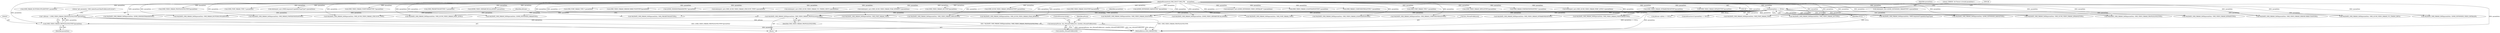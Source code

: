 digraph "0_Android_560ccdb509a7b86186fac0fce1b25bd9a3e6a6e8_5@pointer" {
"1000584" [label="(Call,* pParam = (OMX_VIDEO_PARAM_PROFILELEVELTYPE*)paramData)"];
"1000586" [label="(Call,(OMX_VIDEO_PARAM_PROFILELEVELTYPE*)paramData)"];
"1000580" [label="(Call,VALIDATE_OMX_PARAM_DATA(paramData, OMX_VIDEO_PARAM_PROFILELEVELTYPE))"];
"1000138" [label="(Call,paramData == NULL)"];
"1000109" [label="(MethodParameterIn,OMX_INOUT OMX_PTR     paramData)"];
"1000591" [label="(Call,memcpy(pParam, &m_sParamProfileLevel, sizeof(m_sParamProfileLevel)))"];
"1000586" [label="(Call,(OMX_VIDEO_PARAM_PROFILELEVELTYPE*)paramData)"];
"1000649" [label="(Call,VALIDATE_OMX_PARAM_DATA(paramData, OMX_PARAM_COMPONENTROLETYPE))"];
"1001134" [label="(Call,VALIDATE_OMX_PARAM_DATA(paramData, OMX_QCOM_VIDEO_PARAM_LTRCOUNT_TYPE))"];
"1001162" [label="(Call,reinterpret_cast<QOMX_EXTNINDEX_PARAMTYPE*>(paramData))"];
"1001166" [label="(Call,pParam->pData == NULL)"];
"1000620" [label="(Call,VALIDATE_OMX_PARAM_DATA(paramData, OMX_PORT_PARAM_TYPE))"];
"1000109" [label="(MethodParameterIn,OMX_INOUT OMX_PTR     paramData)"];
"1000595" [label="(Call,sizeof(m_sParamProfileLevel))"];
"1000714" [label="(Call,(OMX_PARAM_BUFFERSUPPLIERTYPE*) paramData)"];
"1000139" [label="(Identifier,paramData)"];
"1001291" [label="(Call,VALIDATE_OMX_PARAM_DATA(paramData, QOMX_VIDEO_HIERARCHICALLAYERS))"];
"1000544" [label="(Call,VALIDATE_OMX_PARAM_DATA(paramData, OMX_VIDEO_PARAM_PROFILELEVELTYPE))"];
"1000550" [label="(Call,(OMX_VIDEO_PARAM_PROFILELEVELTYPE*)paramData)"];
"1000926" [label="(Call,VALIDATE_OMX_PARAM_DATA(paramData, QOMX_INDEXEXTRADATATYPE))"];
"1000592" [label="(Identifier,pParam)"];
"1000305" [label="(Call,(OMX_PORT_PARAM_TYPE *) paramData)"];
"1000138" [label="(Call,paramData == NULL)"];
"1000873" [label="(Call,reinterpret_cast<OMXComponentCapabilityFlagsType*>(paramData))"];
"1000581" [label="(Identifier,paramData)"];
"1000584" [label="(Call,* pParam = (OMX_VIDEO_PARAM_PROFILELEVELTYPE*)paramData)"];
"1000708" [label="(Call,VALIDATE_OMX_PARAM_DATA(paramData, OMX_PARAM_BUFFERSUPPLIERTYPE))"];
"1000137" [label="(ControlStructure,if (paramData == NULL))"];
"1001444" [label="(MethodReturn,OMX_ERRORTYPE)"];
"1000580" [label="(Call,VALIDATE_OMX_PARAM_DATA(paramData, OMX_VIDEO_PARAM_PROFILELEVELTYPE))"];
"1000325" [label="(Call,(OMX_VIDEO_PARAM_PORTFORMATTYPE *)paramData)"];
"1001154" [label="(Call,VALIDATE_OMX_PARAM_DATA(paramData, QOMX_EXTNINDEX_PARAMTYPE))"];
"1001381" [label="(Call,VALIDATE_OMX_PARAM_DATA(paramData, OMX_QCOM_VIDEO_PARAM_PEAK_BITRATE))"];
"1000694" [label="(Call,(OMX_PRIORITYMGMTTYPE *) paramData)"];
"1001297" [label="(Call,(QOMX_VIDEO_HIERARCHICALLAYERS*) paramData)"];
"1000319" [label="(Call,VALIDATE_OMX_PARAM_DATA(paramData, OMX_VIDEO_PARAM_PORTFORMATTYPE))"];
"1000484" [label="(Call,VALIDATE_OMX_PARAM_DATA(paramData, OMX_VIDEO_PARAM_AVCTYPE))"];
"1000582" [label="(Identifier,OMX_VIDEO_PARAM_PROFILELEVELTYPE)"];
"1000780" [label="(Call,VALIDATE_OMX_PARAM_DATA(paramData, OMX_QCOM_VIDEO_PARAM_QPRANGETYPE))"];
"1000606" [label="(Call,(OMX_PORT_PARAM_TYPE *) paramData)"];
"1000806" [label="(Call,(OMX_VIDEO_PARAM_ERRORCORRECTIONTYPE*)paramData)"];
"1000934" [label="(Call,(QOMX_INDEXEXTRADATATYPE *)paramData)"];
"1001142" [label="(Call,reinterpret_cast<OMX_QCOM_VIDEO_PARAM_LTRCOUNT_TYPE*>(paramData))"];
"1001353" [label="(Call,reinterpret_cast<OMX_QCOM_VIDEO_PARAM_VUI_TIMING_INFO*>(paramData))"];
"1001388" [label="(Call,reinterpret_cast<OMX_QCOM_VIDEO_PARAM_PEAK_BITRATE*>(paramData))"];
"1000490" [label="(Call,(OMX_VIDEO_PARAM_AVCTYPE*)paramData)"];
"1001346" [label="(Call,VALIDATE_OMX_PARAM_DATA(paramData, OMX_QCOM_VIDEO_PARAM_VUI_TIMING_INFO))"];
"1000593" [label="(Call,&m_sParamProfileLevel)"];
"1000153" [label="(Call,VALIDATE_OMX_PARAM_DATA(paramData, OMX_PARAM_PORTDEFINITIONTYPE))"];
"1001311" [label="(Call,VALIDATE_OMX_PARAM_DATA(paramData, OMX_QCOM_VIDEO_PARAM_PERF_LEVEL))"];
"1000786" [label="(Call,(OMX_QCOM_VIDEO_PARAM_QPRANGETYPE*) paramData)"];
"1000688" [label="(Call,VALIDATE_OMX_PARAM_DATA(paramData, OMX_PRIORITYMGMTTYPE))"];
"1000470" [label="(Call,(OMX_VIDEO_PARAM_H263TYPE*)paramData)"];
"1000444" [label="(Call,VALIDATE_OMX_PARAM_DATA(paramData, OMX_VIDEO_PARAM_MPEG4TYPE))"];
"1001071" [label="(Call,(QOMX_EXTNINDEX_RANGETYPE *)paramData)"];
"1000464" [label="(Call,VALIDATE_OMX_PARAM_DATA(paramData, OMX_VIDEO_PARAM_H263TYPE))"];
"1000600" [label="(Call,VALIDATE_OMX_PARAM_DATA(paramData, OMX_PORT_PARAM_TYPE))"];
"1000299" [label="(Call,VALIDATE_OMX_PARAM_DATA(paramData, OMX_PORT_PARAM_TYPE))"];
"1000867" [label="(Call,VALIDATE_OMX_PARAM_DATA(paramData, OMXComponentCapabilityFlagsType))"];
"1001063" [label="(Call,VALIDATE_OMX_PARAM_DATA(paramData, QOMX_EXTNINDEX_RANGETYPE))"];
"1001422" [label="(Call,reinterpret_cast<QOMX_EXTNINDEX_VIDEO_INITIALQP *>(paramData))"];
"1000766" [label="(Call,(OMX_VIDEO_PARAM_QUANTIZATIONTYPE*) paramData)"];
"1000655" [label="(Call,(OMX_PARAM_COMPONENTROLETYPE *) paramData)"];
"1000408" [label="(Call,VALIDATE_OMX_PARAM_DATA(paramData, OMX_VIDEO_PARAM_BITRATETYPE))"];
"1000800" [label="(Call,VALIDATE_OMX_PARAM_DATA(paramData, OMX_VIDEO_PARAM_ERRORCORRECTIONTYPE))"];
"1000143" [label="(Literal,\"ERROR: Get Param in Invalid paramData\")"];
"1000579" [label="(Block,)"];
"1000626" [label="(Call,(OMX_PORT_PARAM_TYPE *) paramData)"];
"1000588" [label="(Identifier,paramData)"];
"1000140" [label="(Identifier,NULL)"];
"1001416" [label="(Call,VALIDATE_OMX_PARAM_DATA(paramData, QOMX_EXTNINDEX_VIDEO_INITIALQP))"];
"1000597" [label="(ControlStructure,break;)"];
"1000450" [label="(Call,(OMX_VIDEO_PARAM_MPEG4TYPE*)paramData)"];
"1000159" [label="(Call,(OMX_PARAM_PORTDEFINITIONTYPE *) paramData)"];
"1000591" [label="(Call,memcpy(pParam, &m_sParamProfileLevel, sizeof(m_sParamProfileLevel)))"];
"1000585" [label="(Identifier,pParam)"];
"1001318" [label="(Call,reinterpret_cast<OMX_QCOM_VIDEO_PARAM_PERF_LEVEL*>(paramData))"];
"1000835" [label="(Call,VALIDATE_OMX_PARAM_DATA(paramData, OMX_VIDEO_PARAM_INTRAREFRESHTYPE))"];
"1000590" [label="(Literal,\"get_parameter: OMX_IndexParamVideoProfileLevelCurrent\")"];
"1000760" [label="(Call,VALIDATE_OMX_PARAM_DATA(paramData, OMX_VIDEO_PARAM_QUANTIZATIONTYPE))"];
"1000841" [label="(Call,(OMX_VIDEO_PARAM_INTRAREFRESHTYPE*)paramData)"];
"1000414" [label="(Call,(OMX_VIDEO_PARAM_BITRATETYPE*)paramData)"];
"1000584" -> "1000579"  [label="AST: "];
"1000584" -> "1000586"  [label="CFG: "];
"1000585" -> "1000584"  [label="AST: "];
"1000586" -> "1000584"  [label="AST: "];
"1000590" -> "1000584"  [label="CFG: "];
"1000584" -> "1001444"  [label="DDG: (OMX_VIDEO_PARAM_PROFILELEVELTYPE*)paramData"];
"1000586" -> "1000584"  [label="DDG: paramData"];
"1000584" -> "1000591"  [label="DDG: pParam"];
"1000586" -> "1000588"  [label="CFG: "];
"1000587" -> "1000586"  [label="AST: "];
"1000588" -> "1000586"  [label="AST: "];
"1000586" -> "1001444"  [label="DDG: paramData"];
"1000580" -> "1000586"  [label="DDG: paramData"];
"1000109" -> "1000586"  [label="DDG: paramData"];
"1000580" -> "1000579"  [label="AST: "];
"1000580" -> "1000582"  [label="CFG: "];
"1000581" -> "1000580"  [label="AST: "];
"1000582" -> "1000580"  [label="AST: "];
"1000585" -> "1000580"  [label="CFG: "];
"1000580" -> "1001444"  [label="DDG: VALIDATE_OMX_PARAM_DATA(paramData, OMX_VIDEO_PARAM_PROFILELEVELTYPE)"];
"1000580" -> "1001444"  [label="DDG: OMX_VIDEO_PARAM_PROFILELEVELTYPE"];
"1000138" -> "1000580"  [label="DDG: paramData"];
"1000109" -> "1000580"  [label="DDG: paramData"];
"1000138" -> "1000137"  [label="AST: "];
"1000138" -> "1000140"  [label="CFG: "];
"1000139" -> "1000138"  [label="AST: "];
"1000140" -> "1000138"  [label="AST: "];
"1000143" -> "1000138"  [label="CFG: "];
"1000148" -> "1000138"  [label="CFG: "];
"1000138" -> "1001444"  [label="DDG: paramData"];
"1000138" -> "1001444"  [label="DDG: NULL"];
"1000138" -> "1001444"  [label="DDG: paramData == NULL"];
"1000109" -> "1000138"  [label="DDG: paramData"];
"1000138" -> "1000153"  [label="DDG: paramData"];
"1000138" -> "1000299"  [label="DDG: paramData"];
"1000138" -> "1000319"  [label="DDG: paramData"];
"1000138" -> "1000408"  [label="DDG: paramData"];
"1000138" -> "1000444"  [label="DDG: paramData"];
"1000138" -> "1000464"  [label="DDG: paramData"];
"1000138" -> "1000484"  [label="DDG: paramData"];
"1000138" -> "1000544"  [label="DDG: paramData"];
"1000138" -> "1000600"  [label="DDG: paramData"];
"1000138" -> "1000620"  [label="DDG: paramData"];
"1000138" -> "1000649"  [label="DDG: paramData"];
"1000138" -> "1000688"  [label="DDG: paramData"];
"1000138" -> "1000708"  [label="DDG: paramData"];
"1000138" -> "1000760"  [label="DDG: paramData"];
"1000138" -> "1000780"  [label="DDG: paramData"];
"1000138" -> "1000800"  [label="DDG: paramData"];
"1000138" -> "1000835"  [label="DDG: paramData"];
"1000138" -> "1000867"  [label="DDG: paramData"];
"1000138" -> "1000926"  [label="DDG: paramData"];
"1000138" -> "1001063"  [label="DDG: paramData"];
"1000138" -> "1001134"  [label="DDG: paramData"];
"1000138" -> "1001154"  [label="DDG: paramData"];
"1000138" -> "1001166"  [label="DDG: NULL"];
"1000138" -> "1001291"  [label="DDG: paramData"];
"1000138" -> "1001311"  [label="DDG: paramData"];
"1000138" -> "1001346"  [label="DDG: paramData"];
"1000138" -> "1001381"  [label="DDG: paramData"];
"1000138" -> "1001416"  [label="DDG: paramData"];
"1000109" -> "1000106"  [label="AST: "];
"1000109" -> "1001444"  [label="DDG: paramData"];
"1000109" -> "1000153"  [label="DDG: paramData"];
"1000109" -> "1000159"  [label="DDG: paramData"];
"1000109" -> "1000299"  [label="DDG: paramData"];
"1000109" -> "1000305"  [label="DDG: paramData"];
"1000109" -> "1000319"  [label="DDG: paramData"];
"1000109" -> "1000325"  [label="DDG: paramData"];
"1000109" -> "1000408"  [label="DDG: paramData"];
"1000109" -> "1000414"  [label="DDG: paramData"];
"1000109" -> "1000444"  [label="DDG: paramData"];
"1000109" -> "1000450"  [label="DDG: paramData"];
"1000109" -> "1000464"  [label="DDG: paramData"];
"1000109" -> "1000470"  [label="DDG: paramData"];
"1000109" -> "1000484"  [label="DDG: paramData"];
"1000109" -> "1000490"  [label="DDG: paramData"];
"1000109" -> "1000544"  [label="DDG: paramData"];
"1000109" -> "1000550"  [label="DDG: paramData"];
"1000109" -> "1000600"  [label="DDG: paramData"];
"1000109" -> "1000606"  [label="DDG: paramData"];
"1000109" -> "1000620"  [label="DDG: paramData"];
"1000109" -> "1000626"  [label="DDG: paramData"];
"1000109" -> "1000649"  [label="DDG: paramData"];
"1000109" -> "1000655"  [label="DDG: paramData"];
"1000109" -> "1000688"  [label="DDG: paramData"];
"1000109" -> "1000694"  [label="DDG: paramData"];
"1000109" -> "1000708"  [label="DDG: paramData"];
"1000109" -> "1000714"  [label="DDG: paramData"];
"1000109" -> "1000760"  [label="DDG: paramData"];
"1000109" -> "1000766"  [label="DDG: paramData"];
"1000109" -> "1000780"  [label="DDG: paramData"];
"1000109" -> "1000786"  [label="DDG: paramData"];
"1000109" -> "1000800"  [label="DDG: paramData"];
"1000109" -> "1000806"  [label="DDG: paramData"];
"1000109" -> "1000835"  [label="DDG: paramData"];
"1000109" -> "1000841"  [label="DDG: paramData"];
"1000109" -> "1000867"  [label="DDG: paramData"];
"1000109" -> "1000873"  [label="DDG: paramData"];
"1000109" -> "1000926"  [label="DDG: paramData"];
"1000109" -> "1000934"  [label="DDG: paramData"];
"1000109" -> "1001063"  [label="DDG: paramData"];
"1000109" -> "1001071"  [label="DDG: paramData"];
"1000109" -> "1001134"  [label="DDG: paramData"];
"1000109" -> "1001142"  [label="DDG: paramData"];
"1000109" -> "1001154"  [label="DDG: paramData"];
"1000109" -> "1001162"  [label="DDG: paramData"];
"1000109" -> "1001291"  [label="DDG: paramData"];
"1000109" -> "1001297"  [label="DDG: paramData"];
"1000109" -> "1001311"  [label="DDG: paramData"];
"1000109" -> "1001318"  [label="DDG: paramData"];
"1000109" -> "1001346"  [label="DDG: paramData"];
"1000109" -> "1001353"  [label="DDG: paramData"];
"1000109" -> "1001381"  [label="DDG: paramData"];
"1000109" -> "1001388"  [label="DDG: paramData"];
"1000109" -> "1001416"  [label="DDG: paramData"];
"1000109" -> "1001422"  [label="DDG: paramData"];
"1000591" -> "1000579"  [label="AST: "];
"1000591" -> "1000595"  [label="CFG: "];
"1000592" -> "1000591"  [label="AST: "];
"1000593" -> "1000591"  [label="AST: "];
"1000595" -> "1000591"  [label="AST: "];
"1000597" -> "1000591"  [label="CFG: "];
"1000591" -> "1001444"  [label="DDG: pParam"];
"1000591" -> "1001444"  [label="DDG: memcpy(pParam, &m_sParamProfileLevel, sizeof(m_sParamProfileLevel))"];
"1000591" -> "1001444"  [label="DDG: &m_sParamProfileLevel"];
}
